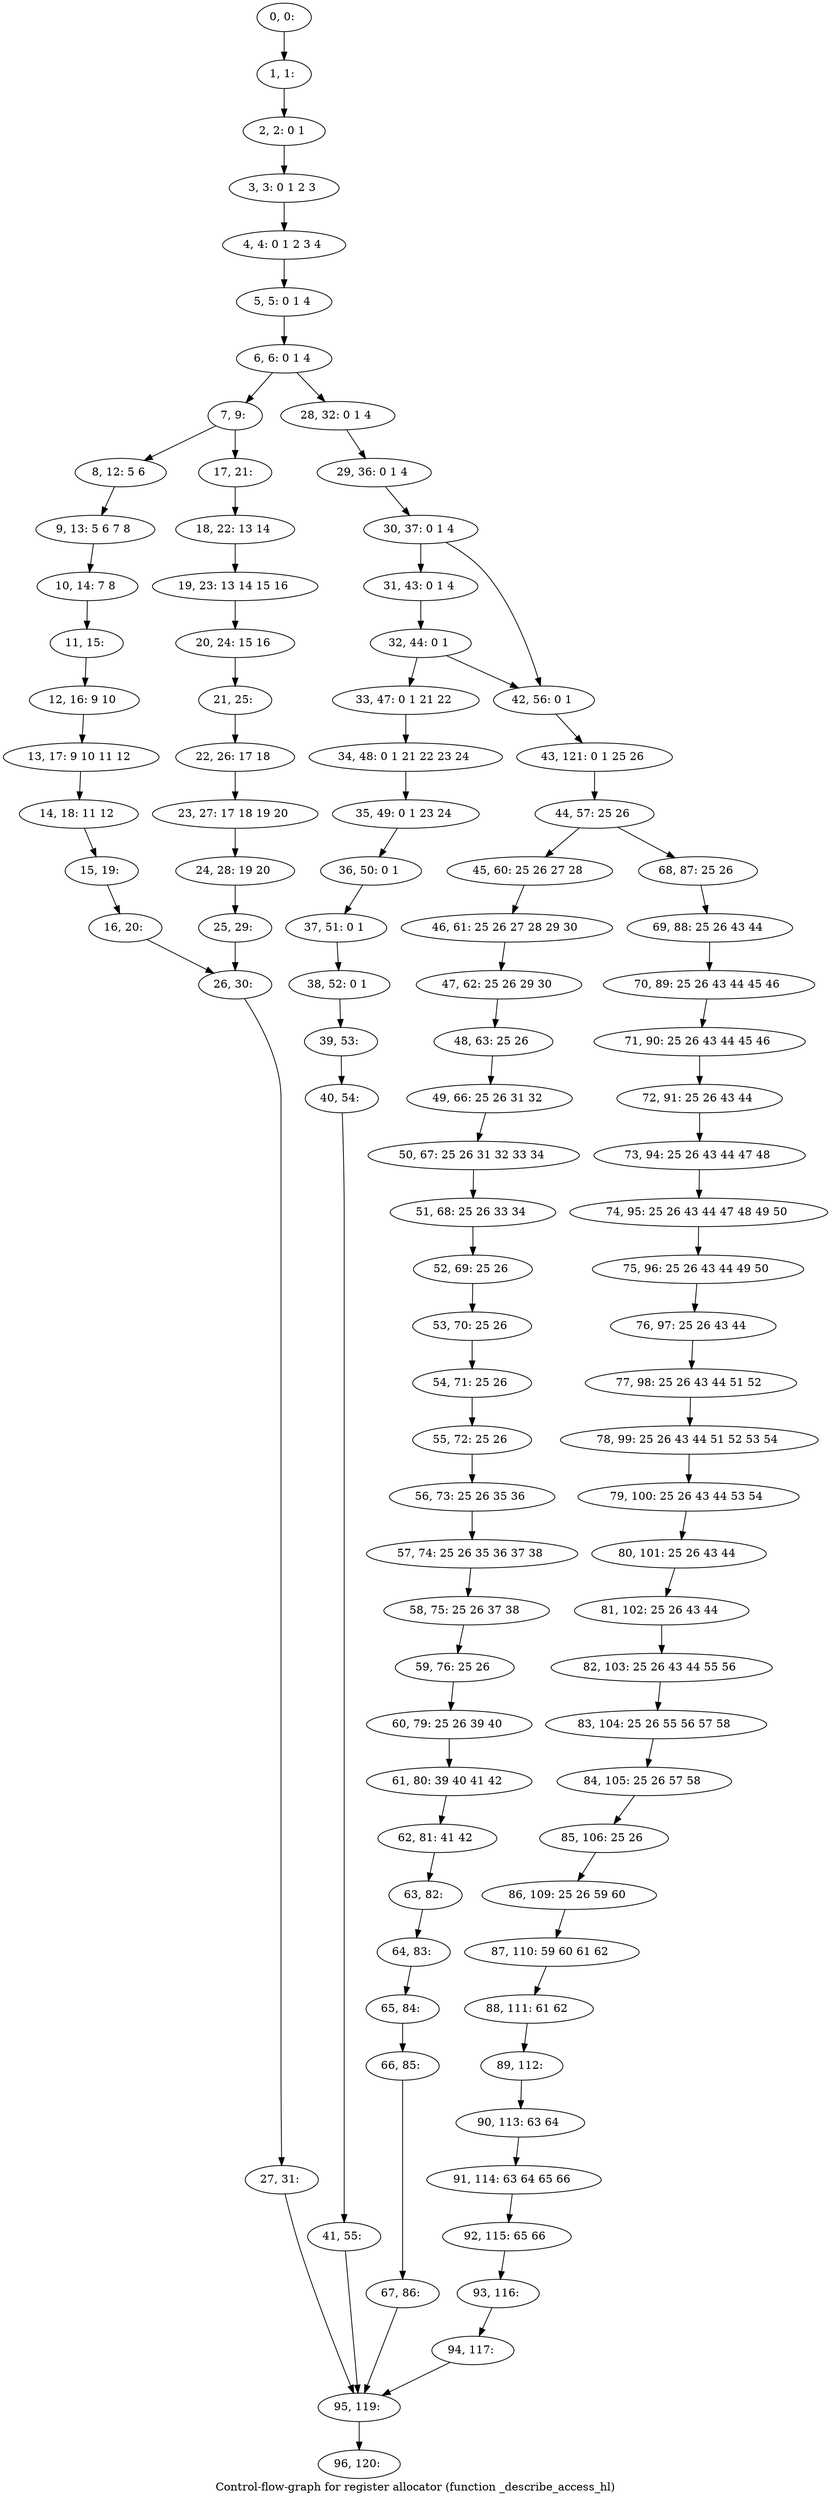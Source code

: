 digraph G {
graph [label="Control-flow-graph for register allocator (function _describe_access_hl)"]
0[label="0, 0: "];
1[label="1, 1: "];
2[label="2, 2: 0 1 "];
3[label="3, 3: 0 1 2 3 "];
4[label="4, 4: 0 1 2 3 4 "];
5[label="5, 5: 0 1 4 "];
6[label="6, 6: 0 1 4 "];
7[label="7, 9: "];
8[label="8, 12: 5 6 "];
9[label="9, 13: 5 6 7 8 "];
10[label="10, 14: 7 8 "];
11[label="11, 15: "];
12[label="12, 16: 9 10 "];
13[label="13, 17: 9 10 11 12 "];
14[label="14, 18: 11 12 "];
15[label="15, 19: "];
16[label="16, 20: "];
17[label="17, 21: "];
18[label="18, 22: 13 14 "];
19[label="19, 23: 13 14 15 16 "];
20[label="20, 24: 15 16 "];
21[label="21, 25: "];
22[label="22, 26: 17 18 "];
23[label="23, 27: 17 18 19 20 "];
24[label="24, 28: 19 20 "];
25[label="25, 29: "];
26[label="26, 30: "];
27[label="27, 31: "];
28[label="28, 32: 0 1 4 "];
29[label="29, 36: 0 1 4 "];
30[label="30, 37: 0 1 4 "];
31[label="31, 43: 0 1 4 "];
32[label="32, 44: 0 1 "];
33[label="33, 47: 0 1 21 22 "];
34[label="34, 48: 0 1 21 22 23 24 "];
35[label="35, 49: 0 1 23 24 "];
36[label="36, 50: 0 1 "];
37[label="37, 51: 0 1 "];
38[label="38, 52: 0 1 "];
39[label="39, 53: "];
40[label="40, 54: "];
41[label="41, 55: "];
42[label="42, 56: 0 1 "];
43[label="43, 121: 0 1 25 26 "];
44[label="44, 57: 25 26 "];
45[label="45, 60: 25 26 27 28 "];
46[label="46, 61: 25 26 27 28 29 30 "];
47[label="47, 62: 25 26 29 30 "];
48[label="48, 63: 25 26 "];
49[label="49, 66: 25 26 31 32 "];
50[label="50, 67: 25 26 31 32 33 34 "];
51[label="51, 68: 25 26 33 34 "];
52[label="52, 69: 25 26 "];
53[label="53, 70: 25 26 "];
54[label="54, 71: 25 26 "];
55[label="55, 72: 25 26 "];
56[label="56, 73: 25 26 35 36 "];
57[label="57, 74: 25 26 35 36 37 38 "];
58[label="58, 75: 25 26 37 38 "];
59[label="59, 76: 25 26 "];
60[label="60, 79: 25 26 39 40 "];
61[label="61, 80: 39 40 41 42 "];
62[label="62, 81: 41 42 "];
63[label="63, 82: "];
64[label="64, 83: "];
65[label="65, 84: "];
66[label="66, 85: "];
67[label="67, 86: "];
68[label="68, 87: 25 26 "];
69[label="69, 88: 25 26 43 44 "];
70[label="70, 89: 25 26 43 44 45 46 "];
71[label="71, 90: 25 26 43 44 45 46 "];
72[label="72, 91: 25 26 43 44 "];
73[label="73, 94: 25 26 43 44 47 48 "];
74[label="74, 95: 25 26 43 44 47 48 49 50 "];
75[label="75, 96: 25 26 43 44 49 50 "];
76[label="76, 97: 25 26 43 44 "];
77[label="77, 98: 25 26 43 44 51 52 "];
78[label="78, 99: 25 26 43 44 51 52 53 54 "];
79[label="79, 100: 25 26 43 44 53 54 "];
80[label="80, 101: 25 26 43 44 "];
81[label="81, 102: 25 26 43 44 "];
82[label="82, 103: 25 26 43 44 55 56 "];
83[label="83, 104: 25 26 55 56 57 58 "];
84[label="84, 105: 25 26 57 58 "];
85[label="85, 106: 25 26 "];
86[label="86, 109: 25 26 59 60 "];
87[label="87, 110: 59 60 61 62 "];
88[label="88, 111: 61 62 "];
89[label="89, 112: "];
90[label="90, 113: 63 64 "];
91[label="91, 114: 63 64 65 66 "];
92[label="92, 115: 65 66 "];
93[label="93, 116: "];
94[label="94, 117: "];
95[label="95, 119: "];
96[label="96, 120: "];
0->1 ;
1->2 ;
2->3 ;
3->4 ;
4->5 ;
5->6 ;
6->7 ;
6->28 ;
7->8 ;
7->17 ;
8->9 ;
9->10 ;
10->11 ;
11->12 ;
12->13 ;
13->14 ;
14->15 ;
15->16 ;
16->26 ;
17->18 ;
18->19 ;
19->20 ;
20->21 ;
21->22 ;
22->23 ;
23->24 ;
24->25 ;
25->26 ;
26->27 ;
27->95 ;
28->29 ;
29->30 ;
30->31 ;
30->42 ;
31->32 ;
32->33 ;
32->42 ;
33->34 ;
34->35 ;
35->36 ;
36->37 ;
37->38 ;
38->39 ;
39->40 ;
40->41 ;
41->95 ;
42->43 ;
43->44 ;
44->45 ;
44->68 ;
45->46 ;
46->47 ;
47->48 ;
48->49 ;
49->50 ;
50->51 ;
51->52 ;
52->53 ;
53->54 ;
54->55 ;
55->56 ;
56->57 ;
57->58 ;
58->59 ;
59->60 ;
60->61 ;
61->62 ;
62->63 ;
63->64 ;
64->65 ;
65->66 ;
66->67 ;
67->95 ;
68->69 ;
69->70 ;
70->71 ;
71->72 ;
72->73 ;
73->74 ;
74->75 ;
75->76 ;
76->77 ;
77->78 ;
78->79 ;
79->80 ;
80->81 ;
81->82 ;
82->83 ;
83->84 ;
84->85 ;
85->86 ;
86->87 ;
87->88 ;
88->89 ;
89->90 ;
90->91 ;
91->92 ;
92->93 ;
93->94 ;
94->95 ;
95->96 ;
}
